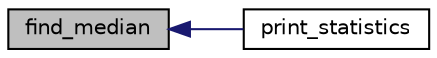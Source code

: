 digraph "find_median"
{
  edge [fontname="Helvetica",fontsize="10",labelfontname="Helvetica",labelfontsize="10"];
  node [fontname="Helvetica",fontsize="10",shape=record];
  rankdir="LR";
  Node7 [label="find_median",height=0.2,width=0.4,color="black", fillcolor="grey75", style="filled", fontcolor="black"];
  Node7 -> Node8 [dir="back",color="midnightblue",fontsize="10",style="solid",fontname="Helvetica"];
  Node8 [label="print_statistics",height=0.2,width=0.4,color="black", fillcolor="white", style="filled",URL="$stats_8h.html#a71e084b13a43fce6ba8c3da8844d5930",tooltip="A function that prints the statistics of an array including minimum, maximum, mean, and median. "];
}
